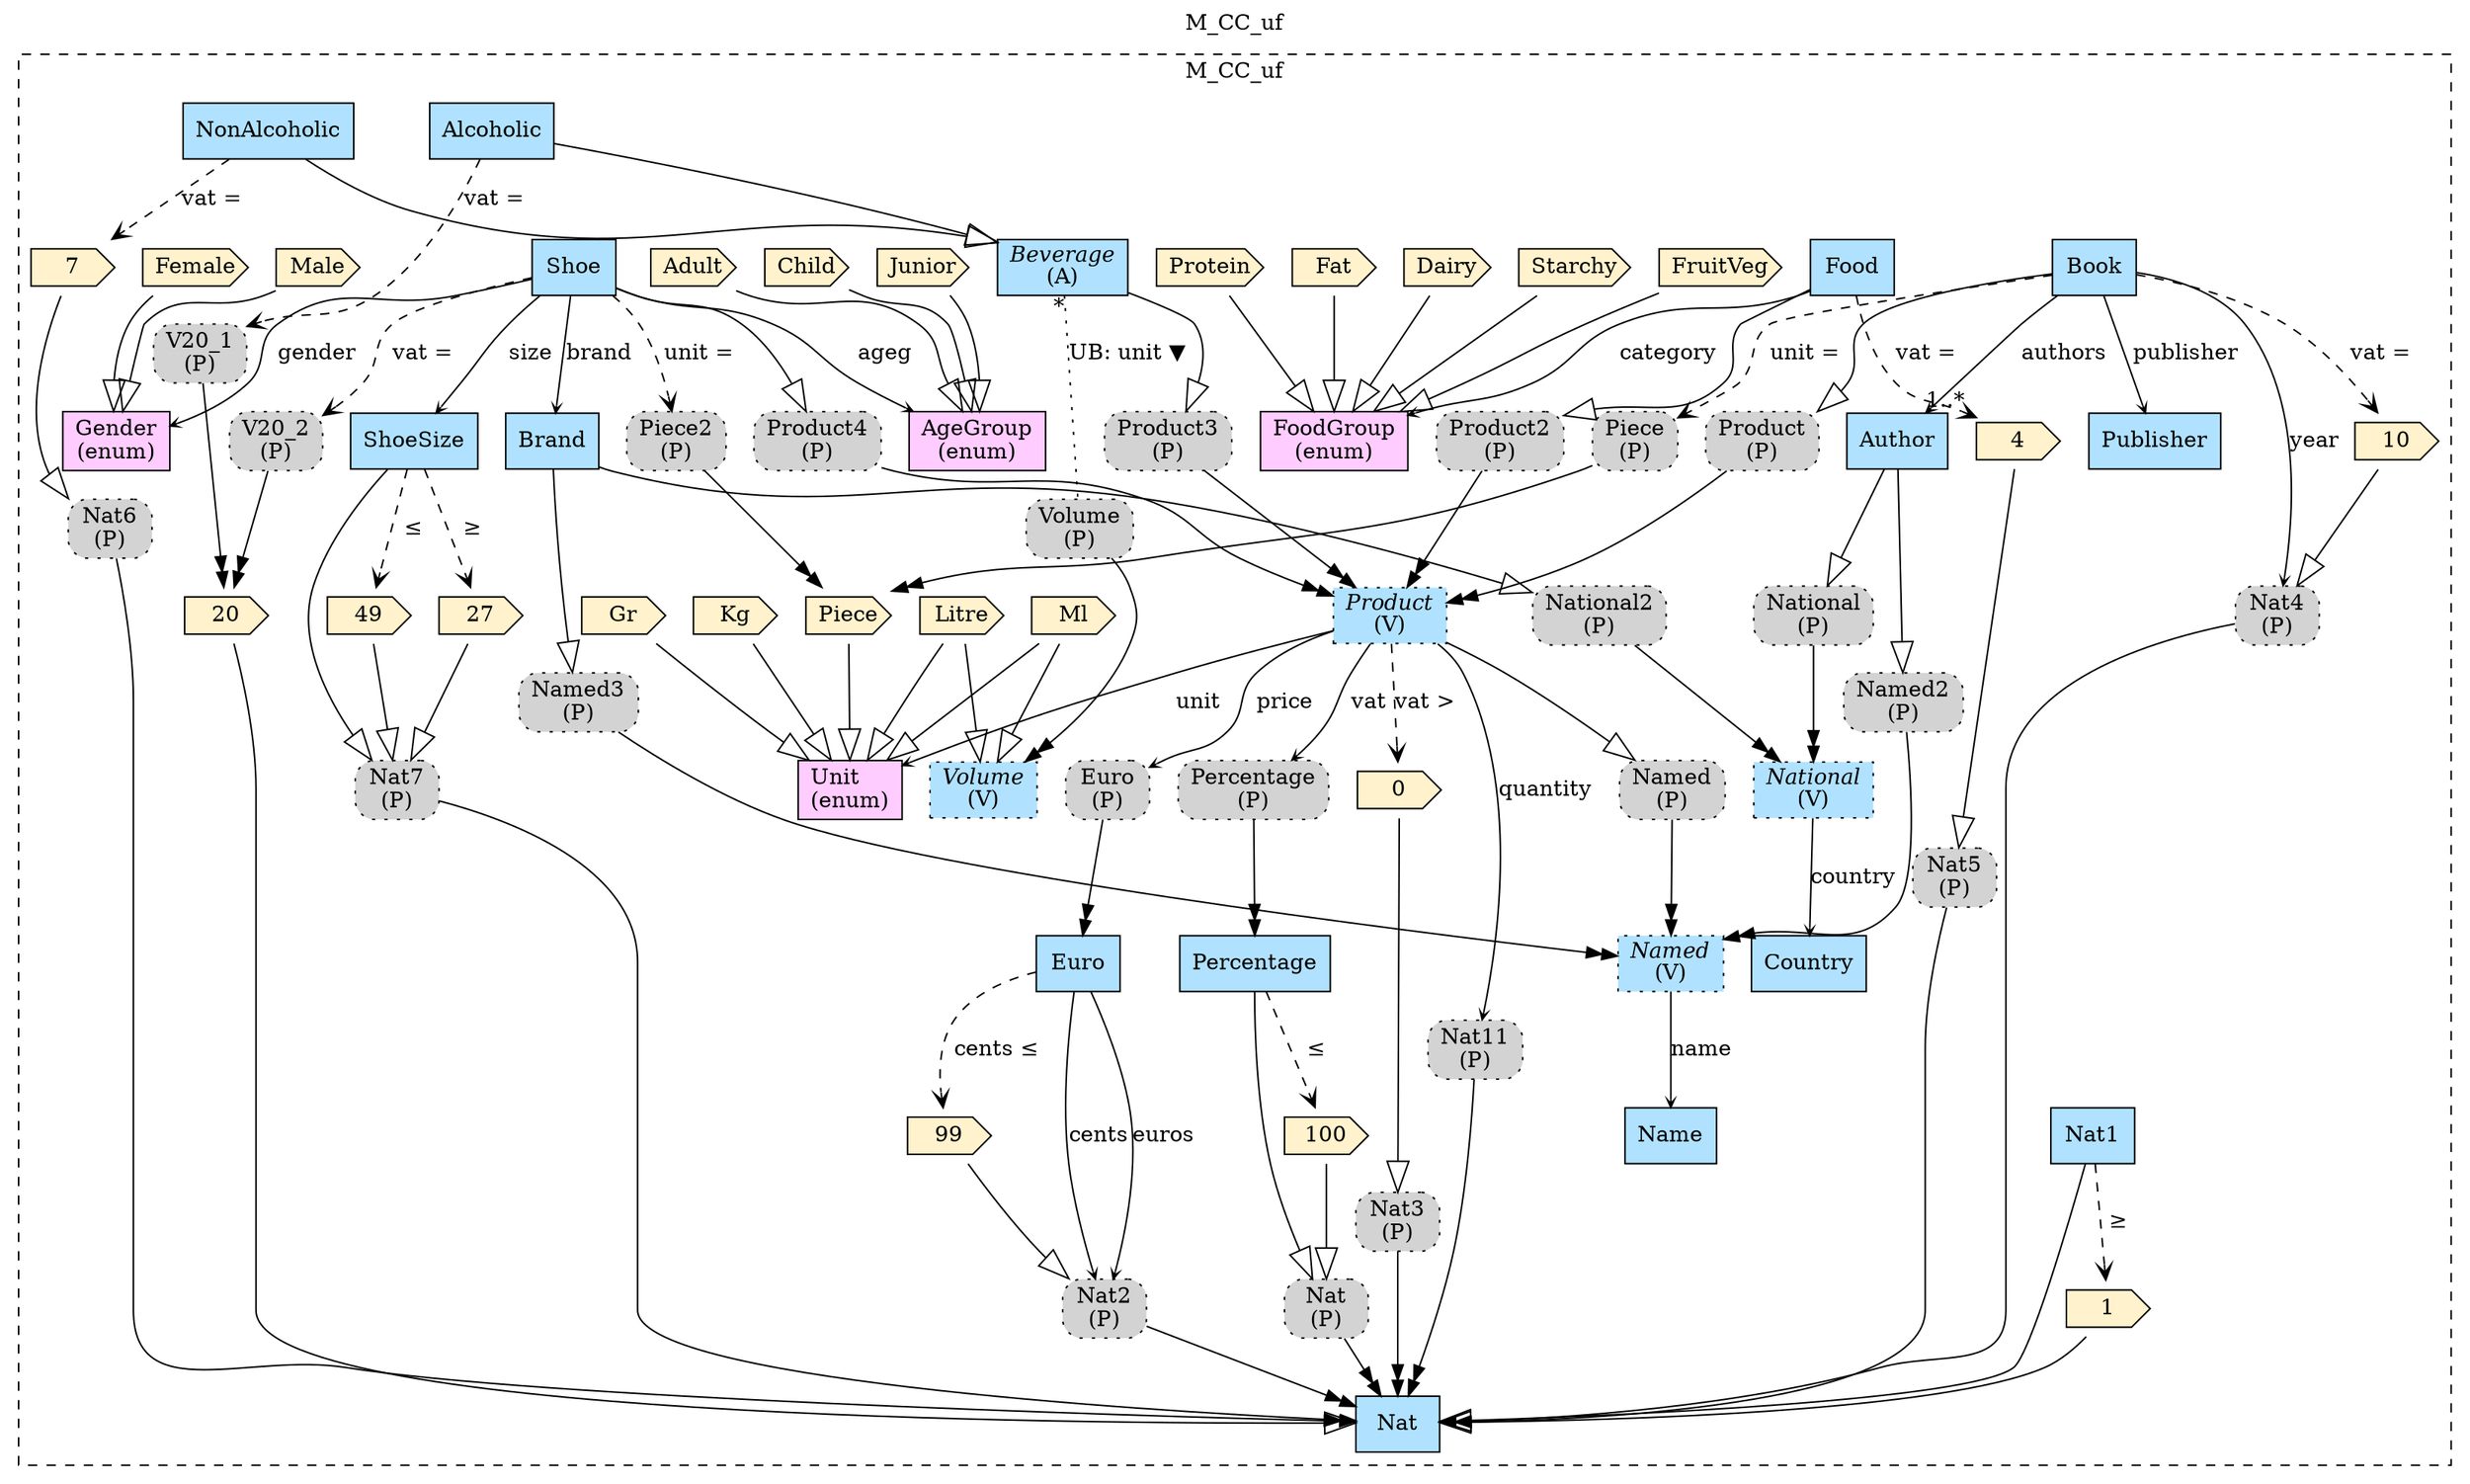 digraph {graph[label=M_CC_uf,labelloc=tl,labelfontsize=12];
subgraph cluster_M_CC_uf{style=dashed;label=M_CC_uf;
"Nat"[shape=record,fillcolor=lightskyblue1,style = filled,label="Nat"];
"Nat1"[shape=record,fillcolor=lightskyblue1,style = filled,label="Nat1"];
"Named"[shape=record,fillcolor=lightskyblue1,style ="filled,dotted",label=<{<I>Named</I><br/>(V)}>];
"Name"[shape=record,fillcolor=lightskyblue1,style = filled,label="Name"];
"Country"[shape=record,fillcolor=lightskyblue1,style = filled,label="Country"];
"National"[shape=record,fillcolor=lightskyblue1,style ="filled,dotted",label=<{<I>National</I><br/>(V)}>];
"V1"[shape=cds,fillcolor="#FFF2CC",style = filled,label="1"];
"V20"[shape=cds,fillcolor="#FFF2CC",style = filled,label="20"];
"PNat2"[shape=box,fillcolor=lightgray,style ="rounded,filled,dotted",label=<Nat2<br/>(P)>];
"Euro"[shape=record,fillcolor=lightskyblue1,style = filled,label="Euro"];
"V99"[shape=cds,fillcolor="#FFF2CC",style = filled,label="99"];
"Book"[shape=record,fillcolor=lightskyblue1,style = filled,label="Book"];
"PProduct"[shape=box,fillcolor=lightgray,style ="rounded,filled,dotted",label=<Product<br/>(P)>];
"PNat4"[shape=box,fillcolor=lightgray,style ="rounded,filled,dotted",label=<Nat4<br/>(P)>];
"PNamed2"[shape=box,fillcolor=lightgray,style ="rounded,filled,dotted",label=<Named2<br/>(P)>];
"PPiece"[shape=box,fillcolor=lightgray,style ="rounded,filled,dotted",label=<Piece<br/>(P)>];
"PNational"[shape=box,fillcolor=lightgray,style ="rounded,filled,dotted",label=<National<br/>(P)>];
"Author"[shape=record,fillcolor=lightskyblue1,style = filled,label="Author"];
"Publisher"[shape=record,fillcolor=lightskyblue1,style = filled,label="Publisher"];
"V10"[shape=cds,fillcolor="#FFF2CC",style = filled,label="10"];
"Food"[shape=record,fillcolor=lightskyblue1,style = filled,label="Food"];
"PNat5"[shape=box,fillcolor=lightgray,style ="rounded,filled,dotted",label=<Nat5<br/>(P)>];
"V4"[shape=cds,fillcolor="#FFF2CC",style = filled,label="4"];
"PProduct2"[shape=box,fillcolor=lightgray,style ="rounded,filled,dotted",label=<Product2<br/>(P)>];
"FoodGroup"[shape=record,fillcolor="#FFCCFF",style = filled,label="FoodGroup\l(enum)"];
"VFruitVeg"[shape=cds,fillcolor="#FFF2CC",style = filled,label="FruitVeg"];
"VStarchy"[shape=cds,fillcolor="#FFF2CC",style = filled,label="Starchy"];
"VDairy"[shape=cds,fillcolor="#FFF2CC",style = filled,label="Dairy"];
"VFat"[shape=cds,fillcolor="#FFF2CC",style = filled,label="Fat"];
"VProtein"[shape=cds,fillcolor="#FFF2CC",style = filled,label="Protein"];
"VJunior"[shape=cds,fillcolor="#FFF2CC",style = filled,label="Junior"];
"VChild"[shape=cds,fillcolor="#FFF2CC",style = filled,label="Child"];
"VAdult"[shape=cds,fillcolor="#FFF2CC",style = filled,label="Adult"];
"AgeGroup"[shape=record,fillcolor="#FFCCFF",style = filled,label="AgeGroup\l(enum)"];
"VFemale"[shape=cds,fillcolor="#FFF2CC",style = filled,label="Female"];
"VMale"[shape=cds,fillcolor="#FFF2CC",style = filled,label="Male"];
"Gender"[shape=record,fillcolor="#FFCCFF",style = filled,label="Gender\l(enum)"];
"Shoe"[shape=record,fillcolor=lightskyblue1,style = filled,label="Shoe"];
"Brand"[shape=record,fillcolor=lightskyblue1,style = filled,label="Brand"];
"V49"[shape=cds,fillcolor="#FFF2CC",style = filled,label="49"];
"V27"[shape=cds,fillcolor="#FFF2CC",style = filled,label="27"];
"ShoeSize"[shape=record,fillcolor=lightskyblue1,style = filled,label="ShoeSize"];
"PV20_2"[shape=box,fillcolor=lightgray,style ="rounded,filled,dotted",label=<V20_2<br/>(P)>];
"PNational2"[shape=box,fillcolor=lightgray,style ="rounded,filled,dotted",label=<National2<br/>(P)>];
"PNamed3"[shape=box,fillcolor=lightgray,style ="rounded,filled,dotted",label=<Named3<br/>(P)>];
"PProduct4"[shape=box,fillcolor=lightgray,style ="rounded,filled,dotted",label=<Product4<br/>(P)>];
"PPiece2"[shape=box,fillcolor=lightgray,style ="rounded,filled,dotted",label=<Piece2<br/>(P)>];
"PNat7"[shape=box,fillcolor=lightgray,style ="rounded,filled,dotted",label=<Nat7<br/>(P)>];
"PProduct3"[shape=box,fillcolor=lightgray,style ="rounded,filled,dotted",label=<Product3<br/>(P)>];
"V7"[shape=cds,fillcolor="#FFF2CC",style = filled,label="7"];
"NonAlcoholic"[shape=record,fillcolor=lightskyblue1,style = filled,label="NonAlcoholic"];
"Alcoholic"[shape=record,fillcolor=lightskyblue1,style = filled,label="Alcoholic"];
"Beverage"[shape=record,fillcolor=lightskyblue1,style = filled,label=<{<I>Beverage</I><br/>(A)}>];
"PV20_1"[shape=box,fillcolor=lightgray,style ="rounded,filled,dotted",label=<V20_1<br/>(P)>];
"PVolume"[shape=box,fillcolor=lightgray,style ="rounded,filled,dotted",label=<Volume<br/>(P)>];
"PNat6"[shape=box,fillcolor=lightgray,style ="rounded,filled,dotted",label=<Nat6<br/>(P)>];
"Volume"[shape=record,fillcolor=lightskyblue1,style ="filled,dotted",label=<{<I>Volume</I><br/>(V)}>];
"V0"[shape=cds,fillcolor="#FFF2CC",style = filled,label="0"];
"PNat11"[shape=box,fillcolor=lightgray,style ="rounded,filled,dotted",label=<Nat11<br/>(P)>];
"PNat3"[shape=box,fillcolor=lightgray,style ="rounded,filled,dotted",label=<Nat3<br/>(P)>];
"PNamed"[shape=box,fillcolor=lightgray,style ="rounded,filled,dotted",label=<Named<br/>(P)>];
"PEuro"[shape=box,fillcolor=lightgray,style ="rounded,filled,dotted",label=<Euro<br/>(P)>];
"VLitre"[shape=cds,fillcolor="#FFF2CC",style = filled,label="Litre"];
"VMl"[shape=cds,fillcolor="#FFF2CC",style = filled,label="Ml"];
"VPiece"[shape=cds,fillcolor="#FFF2CC",style = filled,label="Piece"];
"VGr"[shape=cds,fillcolor="#FFF2CC",style = filled,label="Gr"];
"VKg"[shape=cds,fillcolor="#FFF2CC",style = filled,label="Kg"];
"Unit"[shape=record,fillcolor="#FFCCFF",style = filled,label="Unit\l(enum)"];
"PPercentage"[shape=box,fillcolor=lightgray,style ="rounded,filled,dotted",label=<Percentage<br/>(P)>];
"Product"[shape=record,fillcolor=lightskyblue1,style ="filled,dotted",label=<{<I>Product</I><br/>(V)}>];
"V100"[shape=cds,fillcolor="#FFF2CC",style = filled,label="100"];
"PNat"[shape=box,fillcolor=lightgray,style ="rounded,filled,dotted",label=<Nat<br/>(P)>];
"Percentage"[shape=record,fillcolor=lightskyblue1,style = filled,label="Percentage"];

"Named"->"Name"[label="name",arrowhead=vee,headlabel="",arrowsize=.5];
"Nat1"->"Nat"[arrowhead=onormal,arrowsize=2.0];
"V1"->"Nat"[arrowhead=onormal,arrowsize=2.0];
"V20"->"Nat"[arrowhead=onormal,arrowsize=2.0];
"Nat1"->"V1"[arrowhead=vee,style=dashed,label=" ≥"];

"National"->"Country"[label="country",arrowhead=vee,headlabel="",arrowsize=.5];
"Euro"->"PNat2"[label="cents",arrowhead=vee,headlabel="",arrowsize=.5];
"Euro"->"PNat2"[label="euros",arrowhead=vee,headlabel="",arrowsize=.5];
"V99"->"PNat2"[arrowhead=onormal,arrowsize=2.0];
"Euro"->"V99"[arrowhead=vee,style=dashed,label="cents ≤"];

"Book"->"PProduct"[arrowhead=onormal,arrowsize=2.0];
"V10"->"PNat4"[arrowhead=onormal,arrowsize=2.0];
"Author"->"PNamed2"[arrowhead=onormal,arrowsize=2.0];
"Author"->"PNational"[arrowhead=onormal,arrowsize=2.0];
"Book"->"PNat4"[label="year",arrowhead=vee,headlabel="",arrowsize=.5];
"Book"->"Author"[label="authors",arrowhead=vee,headlabel="1..*",arrowsize=.5];
"Book"->"Publisher"[label="publisher",arrowhead=vee,headlabel="",arrowsize=.5];
"Book"->"V10"[arrowhead=vee,style=dashed,label="vat ="];

"Book"->"PPiece"[arrowhead=vee,style=dashed,label="unit ="];

"Food"->"PProduct2"[arrowhead=onormal,arrowsize=2.0];
"V4"->"PNat5"[arrowhead=onormal,arrowsize=2.0];
"VFruitVeg"->"FoodGroup"[arrowhead=onormal,arrowsize=2.0];
"VStarchy"->"FoodGroup"[arrowhead=onormal,arrowsize=2.0];
"VDairy"->"FoodGroup"[arrowhead=onormal,arrowsize=2.0];
"VFat"->"FoodGroup"[arrowhead=onormal,arrowsize=2.0];
"VProtein"->"FoodGroup"[arrowhead=onormal,arrowsize=2.0];
"Food"->"FoodGroup"[label="category",arrowhead=vee,headlabel="",arrowsize=.5];
"Food"->"V4"[arrowhead=vee,style=dashed,label="vat ="];

"Shoe"->"PV20_2"[arrowhead=vee,style=dashed,label="vat ="];

"Shoe"->"PPiece2"[arrowhead=vee,style=dashed,label="unit ="];

"Shoe"->"AgeGroup"[label="ageg",arrowhead=vee,headlabel="",arrowsize=.5];
"VJunior"->"AgeGroup"[arrowhead=onormal,arrowsize=2.0];
"VChild"->"AgeGroup"[arrowhead=onormal,arrowsize=2.0];
"VAdult"->"AgeGroup"[arrowhead=onormal,arrowsize=2.0];
"Shoe"->"Gender"[label="gender",arrowhead=vee,headlabel="",arrowsize=.5];
"VFemale"->"Gender"[arrowhead=onormal,arrowsize=2.0];
"VMale"->"Gender"[arrowhead=onormal,arrowsize=2.0];
"Shoe"->"ShoeSize"[label="size",arrowhead=vee,headlabel="",arrowsize=.5];
"Shoe"->"Brand"[label="brand",arrowhead=vee,headlabel="",arrowsize=.5];
"Brand"->"PNamed3"[arrowhead=onormal,arrowsize=2.0];
"Brand"->"PNational2"[arrowhead=onormal,arrowsize=2.0];
"Shoe"->"PProduct4"[arrowhead=onormal,arrowsize=2.0];
"ShoeSize"->"V49"[arrowhead=vee,style=dashed,label=" ≤"];

"ShoeSize"->"V27"[arrowhead=vee,style=dashed,label=" ≥"];

"V49"->"PNat7"[arrowhead=onormal,arrowsize=2.0];
"V27"->"PNat7"[arrowhead=onormal,arrowsize=2.0];
"ShoeSize"->"PNat7"[arrowhead=onormal,arrowsize=2.0];
"Beverage"->"PVolume"[label="UB: unit ▼",dir=none,taillabel="*",headlabel="",style=dotted];
"NonAlcoholic"->"V7"[arrowhead=vee,style=dashed,label="vat ="];

"Alcoholic"->"PV20_1"[arrowhead=vee,style=dashed,label="vat ="];

"Beverage"->"PProduct3"[arrowhead=onormal,arrowsize=2.0];
"NonAlcoholic"->"Beverage"[arrowhead=onormal,arrowsize=2.0];
"Alcoholic"->"Beverage"[arrowhead=onormal,arrowsize=2.0];
"V7"->"PNat6"[arrowhead=onormal,arrowsize=2.0];
"VLitre"->"Volume"[arrowhead=onormal,arrowsize=2.0];
"VMl"->"Volume"[arrowhead=onormal,arrowsize=2.0];
"V0"->"PNat3"[arrowhead=onormal,arrowsize=2.0];
"Product"->"V0"[arrowhead=vee,style=dashed,label="vat >"];

"Product"->"PNamed"[arrowhead=onormal,arrowsize=2.0];
"Product"->"PNat11"[label="quantity",arrowhead=vee,headlabel="",arrowsize=.5];
"Product"->"Unit"[label="unit",arrowhead=vee,headlabel="",arrowsize=.5];
"Product"->"PPercentage"[label="vat",arrowhead=vee,headlabel="",arrowsize=.5];
"Product"->"PEuro"[label="price",arrowhead=vee,headlabel="",arrowsize=.5];
"VLitre"->"Unit"[arrowhead=onormal,arrowsize=2.0];
"VMl"->"Unit"[arrowhead=onormal,arrowsize=2.0];
"VPiece"->"Unit"[arrowhead=onormal,arrowsize=2.0];
"VGr"->"Unit"[arrowhead=onormal,arrowsize=2.0];
"VKg"->"Unit"[arrowhead=onormal,arrowsize=2.0];
"Percentage"->"V100"[arrowhead=vee,style=dashed,label=" ≤"];

"V100"->"PNat"[arrowhead=onormal,arrowsize=2.0];
"Percentage"->"PNat"[arrowhead=onormal,arrowsize=2.0];

}
"PNat2"->"Nat"[arrowhead=normalnormal];
"PProduct"->"Product"[arrowhead=normalnormal];
"PNamed2"->"Named"[arrowhead=normalnormal];
"PNational"->"National"[arrowhead=normalnormal];
"PPiece"->"VPiece"[arrowhead=normalnormal];
"PNat4"->"Nat"[arrowhead=normalnormal];
"PProduct2"->"Product"[arrowhead=normalnormal];
"PNat5"->"Nat"[arrowhead=normalnormal];
"PNat7"->"Nat"[arrowhead=normalnormal];
"PV20_2"->"V20"[arrowhead=normalnormal];
"PNational2"->"National"[arrowhead=normalnormal];
"PNamed3"->"Named"[arrowhead=normalnormal];
"PPiece2"->"VPiece"[arrowhead=normalnormal];
"PProduct4"->"Product"[arrowhead=normalnormal];
"PNat6"->"Nat"[arrowhead=normalnormal];
"PV20_1"->"V20"[arrowhead=normalnormal];
"PVolume"->"Volume"[arrowhead=normalnormal];
"PProduct3"->"Product"[arrowhead=normalnormal];
"PEuro"->"Euro"[arrowhead=normalnormal];
"PNat3"->"Nat"[arrowhead=normalnormal];
"PNat11"->"Nat"[arrowhead=normalnormal];
"PNamed"->"Named"[arrowhead=normalnormal];
"PPercentage"->"Percentage"[arrowhead=normalnormal];
"PNat"->"Nat"[arrowhead=normalnormal];
}